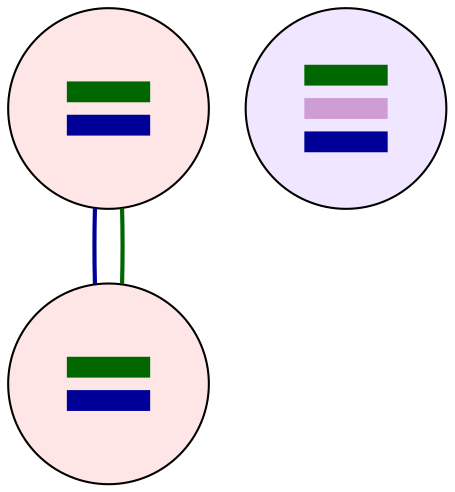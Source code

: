 graph "" {
cell2 [fillcolor="#ffe6e6", fontname="helvetica neue", label=<<table cellspacing="6px" border="0" cellborder="0"><tr><td height="10" width="40" bgcolor="#006600"></td></tr><tr><td height="10" width="40" bgcolor="#000099"></td></tr></table>>, sep="0.4", shape=circle, style=filled];
cell3 [fillcolor="#ffe6e6", fontname="helvetica neue", label=<<table cellspacing="6px" border="0" cellborder="0"><tr><td height="10" width="40" bgcolor="#006600"></td></tr><tr><td height="10" width="40" bgcolor="#000099"></td></tr></table>>, sep="0.4", shape=circle, style=filled];
cell1 [fillcolor="#f1e6ff", fontname="helvetica neue", label=<<table cellspacing="6px" border="0" cellborder="0"><tr><td height="10" width="40" bgcolor="#006600"></td></tr><tr><td height="10" width="40" bgcolor="#cd9dd4"></td></tr><tr><td height="10" width="40" bgcolor="#000099"></td></tr></table>>, sep="0.4", shape=circle, style=filled];
cell2 -- cell3  [color="#000099", key=L, penwidth=2];
cell2 -- cell3  [color="#006600", key=H, penwidth=2];
}
